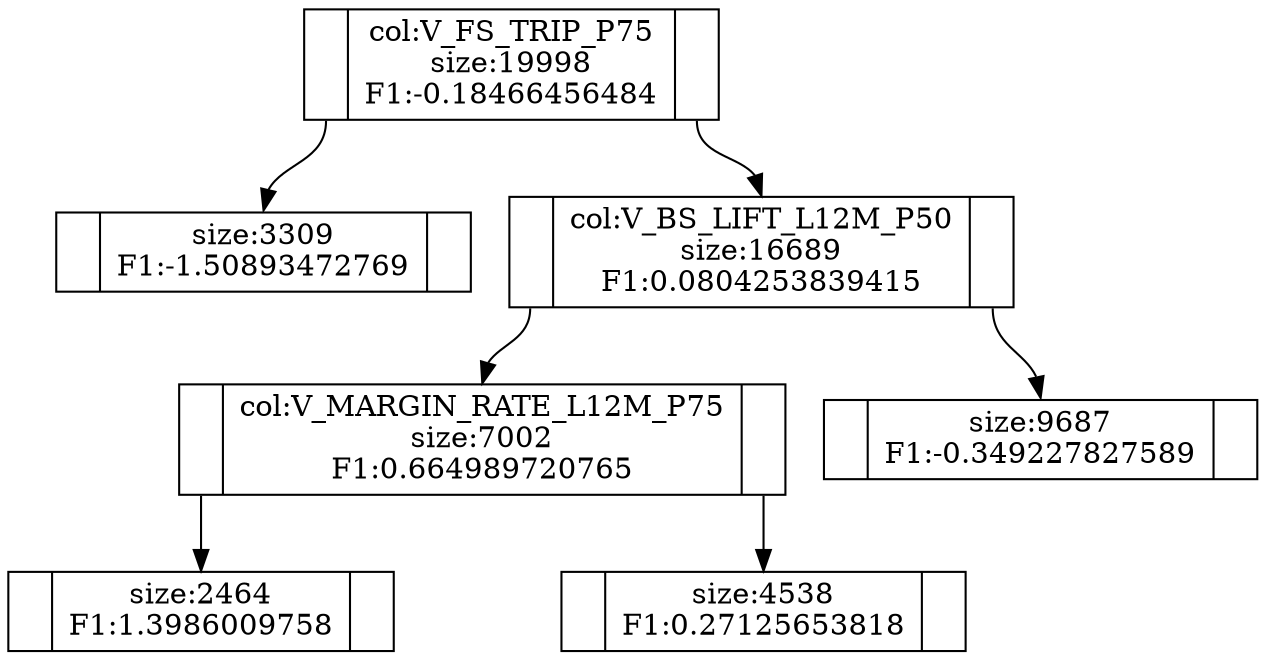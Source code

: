 digraph G{
node [shape = record,height=.1];
id_1[label="<fb> |<col> col:V_FS_TRIP_P75\nsize:19998\nF1:-0.18466456484|<tb> "];
"id_1":fb -> "id_3":col;
"id_1":tb -> "id_2":col;
id_2[label="<fb> |<col> col:V_BS_LIFT_L12M_P50\nsize:16689\nF1:0.0804253839415|<tb> "];
"id_2":fb -> "id_5":col;
"id_2":tb -> "id_4":col;
id_4[label="<fb> |<col> size:9687\nF1:-0.349227827589|<tb> "];
id_5[label="<fb> |<col> col:V_MARGIN_RATE_L12M_P75\nsize:7002\nF1:0.664989720765|<tb> "];
"id_5":fb -> "id_11":col;
"id_5":tb -> "id_10":col;
id_10[label="<fb> |<col> size:4538\nF1:0.27125653818|<tb> "];
id_11[label="<fb> |<col> size:2464\nF1:1.3986009758|<tb> "];
id_3[label="<fb> |<col> size:3309\nF1:-1.50893472769|<tb> "];
}
